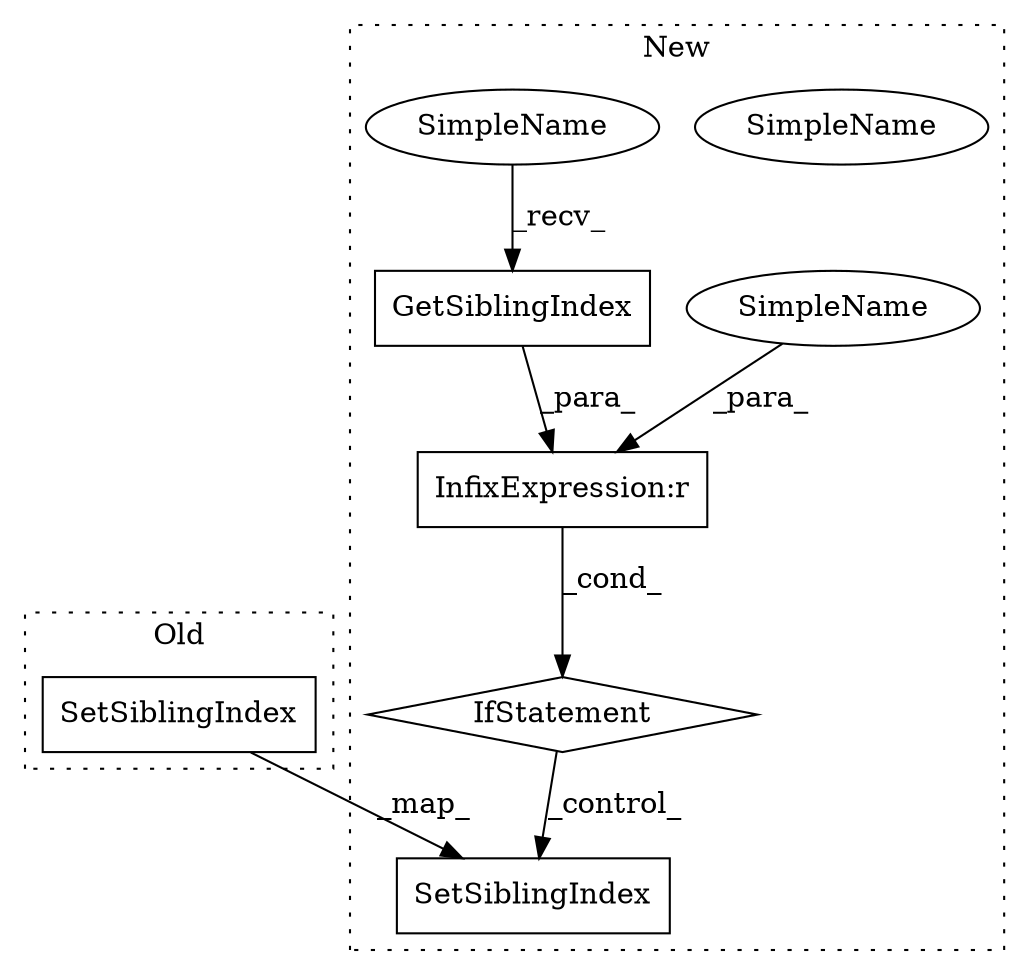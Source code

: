 digraph G {
subgraph cluster0 {
1 [label="SetSiblingIndex" a="32" s="7957,7978" l="16,1" shape="box"];
label = "Old";
style="dotted";
}
subgraph cluster1 {
2 [label="SetSiblingIndex" a="32" s="8008,8029" l="16,1" shape="box"];
3 [label="InfixExpression:r" a="27" s="7978" l="4" shape="box"];
4 [label="SimpleName" a="42" s="7982" l="5" shape="ellipse"];
5 [label="IfStatement" a="25" s="7955,7987" l="4,19" shape="diamond"];
6 [label="GetSiblingIndex" a="32" s="7961" l="17" shape="box"];
7 [label="SimpleName" a="42" s="7982" l="5" shape="ellipse"];
8 [label="SimpleName" a="42" s="7959" l="1" shape="ellipse"];
label = "New";
style="dotted";
}
1 -> 2 [label="_map_"];
3 -> 5 [label="_cond_"];
5 -> 2 [label="_control_"];
6 -> 3 [label="_para_"];
7 -> 3 [label="_para_"];
8 -> 6 [label="_recv_"];
}